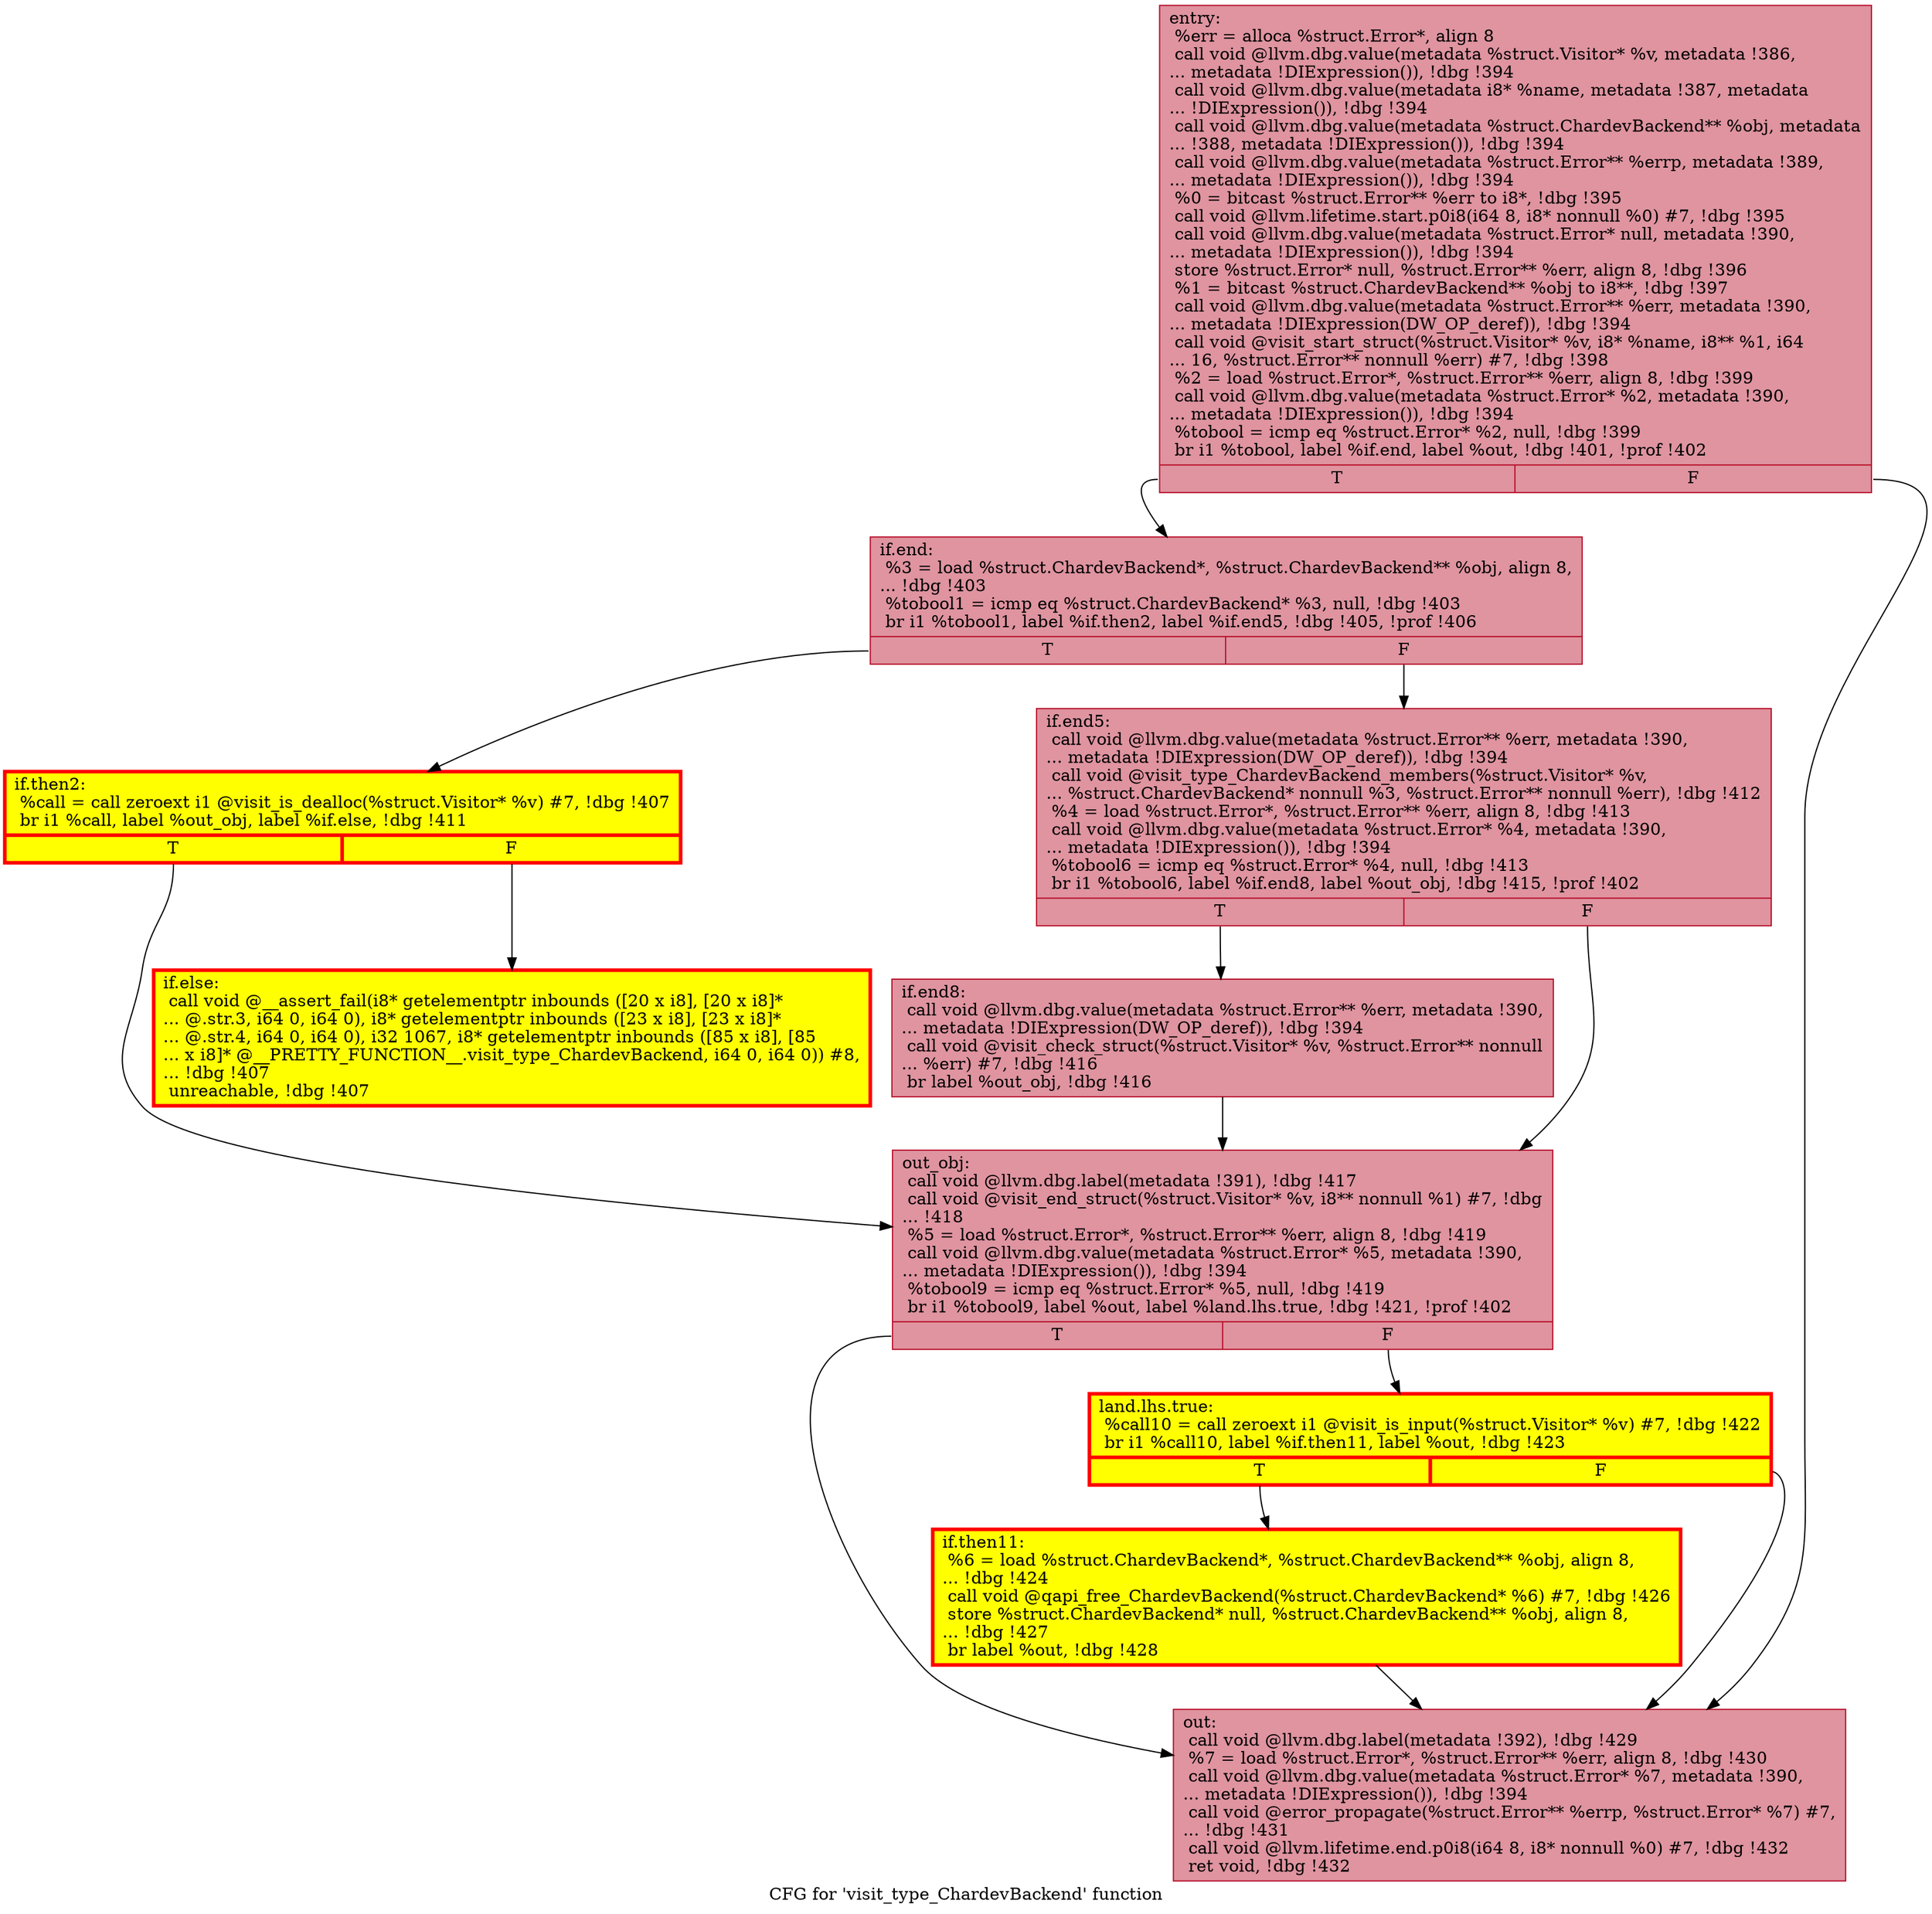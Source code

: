 digraph "CFG for 'visit_type_ChardevBackend' function" {
	label="CFG for 'visit_type_ChardevBackend' function";

	Node0x55ff89c8a6b0 [shape=record,color="#b70d28ff", style=filled, fillcolor="#b70d2870",label="{entry:\l  %err = alloca %struct.Error*, align 8\l  call void @llvm.dbg.value(metadata %struct.Visitor* %v, metadata !386,\l... metadata !DIExpression()), !dbg !394\l  call void @llvm.dbg.value(metadata i8* %name, metadata !387, metadata\l... !DIExpression()), !dbg !394\l  call void @llvm.dbg.value(metadata %struct.ChardevBackend** %obj, metadata\l... !388, metadata !DIExpression()), !dbg !394\l  call void @llvm.dbg.value(metadata %struct.Error** %errp, metadata !389,\l... metadata !DIExpression()), !dbg !394\l  %0 = bitcast %struct.Error** %err to i8*, !dbg !395\l  call void @llvm.lifetime.start.p0i8(i64 8, i8* nonnull %0) #7, !dbg !395\l  call void @llvm.dbg.value(metadata %struct.Error* null, metadata !390,\l... metadata !DIExpression()), !dbg !394\l  store %struct.Error* null, %struct.Error** %err, align 8, !dbg !396\l  %1 = bitcast %struct.ChardevBackend** %obj to i8**, !dbg !397\l  call void @llvm.dbg.value(metadata %struct.Error** %err, metadata !390,\l... metadata !DIExpression(DW_OP_deref)), !dbg !394\l  call void @visit_start_struct(%struct.Visitor* %v, i8* %name, i8** %1, i64\l... 16, %struct.Error** nonnull %err) #7, !dbg !398\l  %2 = load %struct.Error*, %struct.Error** %err, align 8, !dbg !399\l  call void @llvm.dbg.value(metadata %struct.Error* %2, metadata !390,\l... metadata !DIExpression()), !dbg !394\l  %tobool = icmp eq %struct.Error* %2, null, !dbg !399\l  br i1 %tobool, label %if.end, label %out, !dbg !401, !prof !402\l|{<s0>T|<s1>F}}"];
	Node0x55ff89c8a6b0:s0 -> Node0x55ff89c8e490;
	Node0x55ff89c8a6b0:s1 -> Node0x55ff89c8f130;
	Node0x55ff89c8e490 [shape=record,color="#b70d28ff", style=filled, fillcolor="#b70d2870",label="{if.end:                                           \l  %3 = load %struct.ChardevBackend*, %struct.ChardevBackend** %obj, align 8,\l... !dbg !403\l  %tobool1 = icmp eq %struct.ChardevBackend* %3, null, !dbg !403\l  br i1 %tobool1, label %if.then2, label %if.end5, !dbg !405, !prof !406\l|{<s0>T|<s1>F}}"];
	Node0x55ff89c8e490:s0 -> Node0x55ff89c8f310;
	Node0x55ff89c8e490:s1 -> Node0x55ff89c8f380;
	Node0x55ff89c8f310 [shape=record,penwidth=3.0, style="filled", color="red", fillcolor="yellow",label="{if.then2:                                         \l  %call = call zeroext i1 @visit_is_dealloc(%struct.Visitor* %v) #7, !dbg !407\l  br i1 %call, label %out_obj, label %if.else, !dbg !411\l|{<s0>T|<s1>F}}"];
	Node0x55ff89c8f310:s0 -> Node0x55ff89c8ff90;
	Node0x55ff89c8f310:s1 -> Node0x55ff89c8f8f0;
	Node0x55ff89c8f8f0 [shape=record,penwidth=3.0, style="filled", color="red", fillcolor="yellow",label="{if.else:                                          \l  call void @__assert_fail(i8* getelementptr inbounds ([20 x i8], [20 x i8]*\l... @.str.3, i64 0, i64 0), i8* getelementptr inbounds ([23 x i8], [23 x i8]*\l... @.str.4, i64 0, i64 0), i32 1067, i8* getelementptr inbounds ([85 x i8], [85\l... x i8]* @__PRETTY_FUNCTION__.visit_type_ChardevBackend, i64 0, i64 0)) #8,\l... !dbg !407\l  unreachable, !dbg !407\l}"];
	Node0x55ff89c8f380 [shape=record,color="#b70d28ff", style=filled, fillcolor="#b70d2870",label="{if.end5:                                          \l  call void @llvm.dbg.value(metadata %struct.Error** %err, metadata !390,\l... metadata !DIExpression(DW_OP_deref)), !dbg !394\l  call void @visit_type_ChardevBackend_members(%struct.Visitor* %v,\l... %struct.ChardevBackend* nonnull %3, %struct.Error** nonnull %err), !dbg !412\l  %4 = load %struct.Error*, %struct.Error** %err, align 8, !dbg !413\l  call void @llvm.dbg.value(metadata %struct.Error* %4, metadata !390,\l... metadata !DIExpression()), !dbg !394\l  %tobool6 = icmp eq %struct.Error* %4, null, !dbg !413\l  br i1 %tobool6, label %if.end8, label %out_obj, !dbg !415, !prof !402\l|{<s0>T|<s1>F}}"];
	Node0x55ff89c8f380:s0 -> Node0x55ff89c90570;
	Node0x55ff89c8f380:s1 -> Node0x55ff89c8ff90;
	Node0x55ff89c90570 [shape=record,color="#b70d28ff", style=filled, fillcolor="#b70d2870",label="{if.end8:                                          \l  call void @llvm.dbg.value(metadata %struct.Error** %err, metadata !390,\l... metadata !DIExpression(DW_OP_deref)), !dbg !394\l  call void @visit_check_struct(%struct.Visitor* %v, %struct.Error** nonnull\l... %err) #7, !dbg !416\l  br label %out_obj, !dbg !416\l}"];
	Node0x55ff89c90570 -> Node0x55ff89c8ff90;
	Node0x55ff89c8ff90 [shape=record,color="#b70d28ff", style=filled, fillcolor="#b70d2870",label="{out_obj:                                          \l  call void @llvm.dbg.label(metadata !391), !dbg !417\l  call void @visit_end_struct(%struct.Visitor* %v, i8** nonnull %1) #7, !dbg\l... !418\l  %5 = load %struct.Error*, %struct.Error** %err, align 8, !dbg !419\l  call void @llvm.dbg.value(metadata %struct.Error* %5, metadata !390,\l... metadata !DIExpression()), !dbg !394\l  %tobool9 = icmp eq %struct.Error* %5, null, !dbg !419\l  br i1 %tobool9, label %out, label %land.lhs.true, !dbg !421, !prof !402\l|{<s0>T|<s1>F}}"];
	Node0x55ff89c8ff90:s0 -> Node0x55ff89c8f130;
	Node0x55ff89c8ff90:s1 -> Node0x55ff89c912d0;
	Node0x55ff89c912d0 [shape=record,penwidth=3.0, style="filled", color="red", fillcolor="yellow",label="{land.lhs.true:                                    \l  %call10 = call zeroext i1 @visit_is_input(%struct.Visitor* %v) #7, !dbg !422\l  br i1 %call10, label %if.then11, label %out, !dbg !423\l|{<s0>T|<s1>F}}"];
	Node0x55ff89c912d0:s0 -> Node0x55ff89c91210;
	Node0x55ff89c912d0:s1 -> Node0x55ff89c8f130;
	Node0x55ff89c91210 [shape=record,penwidth=3.0, style="filled", color="red", fillcolor="yellow",label="{if.then11:                                        \l  %6 = load %struct.ChardevBackend*, %struct.ChardevBackend** %obj, align 8,\l... !dbg !424\l  call void @qapi_free_ChardevBackend(%struct.ChardevBackend* %6) #7, !dbg !426\l  store %struct.ChardevBackend* null, %struct.ChardevBackend** %obj, align 8,\l... !dbg !427\l  br label %out, !dbg !428\l}"];
	Node0x55ff89c91210 -> Node0x55ff89c8f130;
	Node0x55ff89c8f130 [shape=record,color="#b70d28ff", style=filled, fillcolor="#b70d2870",label="{out:                                              \l  call void @llvm.dbg.label(metadata !392), !dbg !429\l  %7 = load %struct.Error*, %struct.Error** %err, align 8, !dbg !430\l  call void @llvm.dbg.value(metadata %struct.Error* %7, metadata !390,\l... metadata !DIExpression()), !dbg !394\l  call void @error_propagate(%struct.Error** %errp, %struct.Error* %7) #7,\l... !dbg !431\l  call void @llvm.lifetime.end.p0i8(i64 8, i8* nonnull %0) #7, !dbg !432\l  ret void, !dbg !432\l}"];
}
